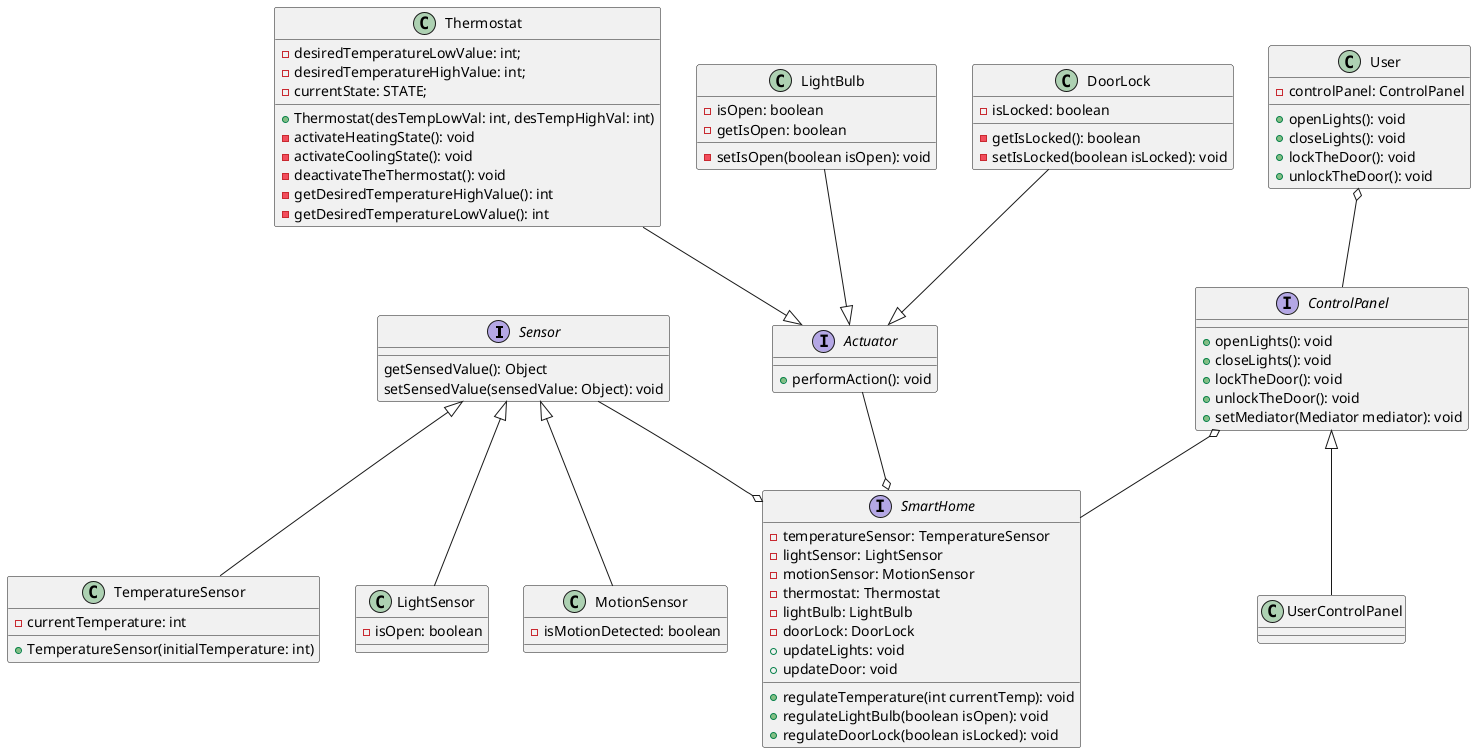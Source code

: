 @startuml
interface Sensor {
        getSensedValue(): Object
        setSensedValue(sensedValue: Object): void
}
class TemperatureSensor {
    -currentTemperature: int
    +TemperatureSensor(initialTemperature: int)
}
class LightSensor {
    -isOpen: boolean
}
class MotionSensor {
    -isMotionDetected: boolean
}
interface Actuator {
    +performAction(): void
}
class Thermostat {
    -desiredTemperatureLowValue: int;
    -desiredTemperatureHighValue: int;
    -currentState: STATE;
    +Thermostat(desTempLowVal: int, desTempHighVal: int)
    -activateHeatingState(): void
    -activateCoolingState(): void
    -deactivateTheThermostat(): void
    -getDesiredTemperatureHighValue(): int
    -getDesiredTemperatureLowValue(): int
}
class LightBulb {
    -isOpen: boolean
    -getIsOpen: boolean
    -setIsOpen(boolean isOpen): void
}
class DoorLock {
    -isLocked: boolean
    -getIsLocked(): boolean
    -setIsLocked(boolean isLocked): void
}
interface ControlPanel {
    +openLights(): void
    +closeLights(): void
    +lockTheDoor(): void
    +unlockTheDoor(): void
    +setMediator(Mediator mediator): void
}
class UserControlPanel {
}
interface SmartHome {
    -temperatureSensor: TemperatureSensor
    -lightSensor: LightSensor
    -motionSensor: MotionSensor
    -thermostat: Thermostat
    -lightBulb: LightBulb
    -doorLock: DoorLock
    +regulateTemperature(int currentTemp): void
    +regulateLightBulb(boolean isOpen): void
    +regulateDoorLock(boolean isLocked): void
    +updateLights: void
    +updateDoor: void
}
class User {
   -controlPanel: ControlPanel
   +openLights(): void
   +closeLights(): void
   +lockTheDoor(): void
   +unlockTheDoor(): void
}

ControlPanel o-- SmartHome
Sensor --o  SmartHome
Actuator --o SmartHome
Sensor <|-- TemperatureSensor
Sensor <|-- LightSensor
Sensor <|-- MotionSensor
Thermostat  --|>  Actuator
LightBulb  --|>   Actuator
DoorLock  --|> Actuator
ControlPanel <|--  UserControlPanel
User o-- ControlPanel
@enduml